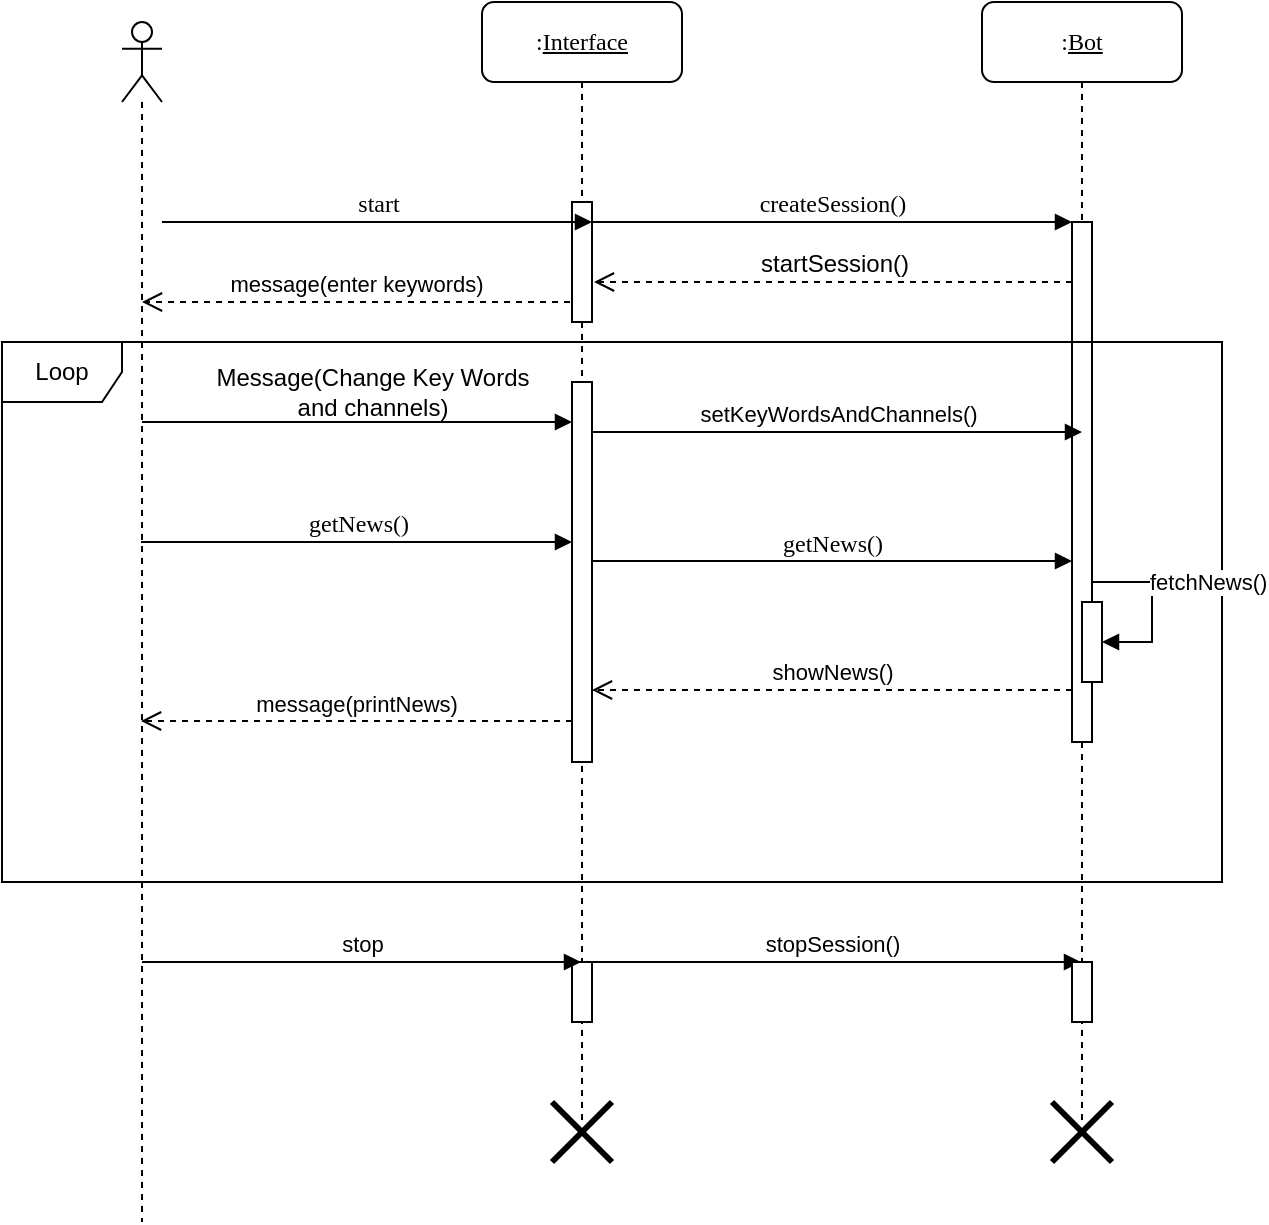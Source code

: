 <mxfile version="24.2.1" type="google">
  <diagram name="Page-1" id="13e1069c-82ec-6db2-03f1-153e76fe0fe0">
    <mxGraphModel grid="1" page="1" gridSize="10" guides="1" tooltips="1" connect="1" arrows="1" fold="1" pageScale="1" pageWidth="1100" pageHeight="850" background="none" math="0" shadow="0">
      <root>
        <mxCell id="0" />
        <mxCell id="1" parent="0" />
        <mxCell id="r54PweugZHh9L-M7T_97-32" value="" style="group" vertex="1" connectable="0" parent="1">
          <mxGeometry x="270" y="80" width="610" height="610" as="geometry" />
        </mxCell>
        <mxCell id="7baba1c4bc27f4b0-2" value=":&lt;u&gt;Interface&lt;/u&gt;" style="shape=umlLifeline;perimeter=lifelinePerimeter;whiteSpace=wrap;html=1;container=1;collapsible=0;recursiveResize=0;outlineConnect=0;rounded=1;shadow=0;comic=0;labelBackgroundColor=none;strokeWidth=1;fontFamily=Verdana;fontSize=12;align=center;" vertex="1" parent="r54PweugZHh9L-M7T_97-32">
          <mxGeometry x="240" width="100" height="560" as="geometry" />
        </mxCell>
        <mxCell id="7baba1c4bc27f4b0-10" value="" style="html=1;points=[];perimeter=orthogonalPerimeter;rounded=0;shadow=0;comic=0;labelBackgroundColor=none;strokeWidth=1;fontFamily=Verdana;fontSize=12;align=center;" vertex="1" parent="7baba1c4bc27f4b0-2">
          <mxGeometry x="45" y="100" width="10" height="60" as="geometry" />
        </mxCell>
        <mxCell id="r54PweugZHh9L-M7T_97-15" value="" style="html=1;points=[[0,0,0,0,5],[0,1,0,0,-5],[1,0,0,0,5],[1,1,0,0,-5]];perimeter=orthogonalPerimeter;outlineConnect=0;targetShapes=umlLifeline;portConstraint=eastwest;newEdgeStyle={&quot;curved&quot;:0,&quot;rounded&quot;:0};" vertex="1" parent="7baba1c4bc27f4b0-2">
          <mxGeometry x="45" y="190" width="10" height="190" as="geometry" />
        </mxCell>
        <mxCell id="r54PweugZHh9L-M7T_97-26" value="stopSession()" style="html=1;verticalAlign=bottom;endArrow=block;curved=0;rounded=0;" edge="1" parent="7baba1c4bc27f4b0-2" target="7baba1c4bc27f4b0-3">
          <mxGeometry width="80" relative="1" as="geometry">
            <mxPoint x="50" y="480" as="sourcePoint" />
            <mxPoint x="130" y="480" as="targetPoint" />
          </mxGeometry>
        </mxCell>
        <mxCell id="r54PweugZHh9L-M7T_97-29" value="" style="html=1;points=[[0,0,0,0,5],[0,1,0,0,-5],[1,0,0,0,5],[1,1,0,0,-5]];perimeter=orthogonalPerimeter;outlineConnect=0;targetShapes=umlLifeline;portConstraint=eastwest;newEdgeStyle={&quot;curved&quot;:0,&quot;rounded&quot;:0};" vertex="1" parent="7baba1c4bc27f4b0-2">
          <mxGeometry x="45" y="480" width="10" height="30" as="geometry" />
        </mxCell>
        <mxCell id="7baba1c4bc27f4b0-3" value=":&lt;u&gt;Bot&lt;/u&gt;" style="shape=umlLifeline;perimeter=lifelinePerimeter;whiteSpace=wrap;html=1;container=1;collapsible=0;recursiveResize=0;outlineConnect=0;rounded=1;shadow=0;comic=0;labelBackgroundColor=none;strokeWidth=1;fontFamily=Verdana;fontSize=12;align=center;" vertex="1" parent="r54PweugZHh9L-M7T_97-32">
          <mxGeometry x="490" width="100" height="560" as="geometry" />
        </mxCell>
        <mxCell id="7baba1c4bc27f4b0-13" value="" style="html=1;points=[];perimeter=orthogonalPerimeter;rounded=0;shadow=0;comic=0;labelBackgroundColor=none;strokeWidth=1;fontFamily=Verdana;fontSize=12;align=center;" vertex="1" parent="7baba1c4bc27f4b0-3">
          <mxGeometry x="45" y="110" width="10" height="260" as="geometry" />
        </mxCell>
        <mxCell id="r54PweugZHh9L-M7T_97-5" value="&lt;font style=&quot;font-size: 12px;&quot;&gt;startSession()&lt;/font&gt;" style="html=1;verticalAlign=bottom;endArrow=open;dashed=1;endSize=8;curved=0;rounded=0;" edge="1" parent="7baba1c4bc27f4b0-3">
          <mxGeometry relative="1" as="geometry">
            <mxPoint x="45" y="140" as="sourcePoint" />
            <mxPoint x="-194" y="140" as="targetPoint" />
          </mxGeometry>
        </mxCell>
        <mxCell id="r54PweugZHh9L-M7T_97-28" value="" style="html=1;points=[[0,0,0,0,5],[0,1,0,0,-5],[1,0,0,0,5],[1,1,0,0,-5]];perimeter=orthogonalPerimeter;outlineConnect=0;targetShapes=umlLifeline;portConstraint=eastwest;newEdgeStyle={&quot;curved&quot;:0,&quot;rounded&quot;:0};" vertex="1" parent="7baba1c4bc27f4b0-3">
          <mxGeometry x="45" y="480" width="10" height="30" as="geometry" />
        </mxCell>
        <mxCell id="r54PweugZHh9L-M7T_97-31" value="" style="shape=umlDestroy;whiteSpace=wrap;html=1;strokeWidth=3;targetShapes=umlLifeline;" vertex="1" parent="7baba1c4bc27f4b0-3">
          <mxGeometry x="35" y="550" width="30" height="30" as="geometry" />
        </mxCell>
        <mxCell id="7baba1c4bc27f4b0-11" value="getNews()" style="html=1;verticalAlign=bottom;endArrow=block;entryX=0;entryY=0;labelBackgroundColor=none;fontFamily=Verdana;fontSize=12;edgeStyle=elbowEdgeStyle;elbow=vertical;" edge="1" parent="r54PweugZHh9L-M7T_97-32">
          <mxGeometry relative="1" as="geometry">
            <mxPoint x="69.5" y="270" as="sourcePoint" />
            <mxPoint x="285" y="270" as="targetPoint" />
          </mxGeometry>
        </mxCell>
        <mxCell id="7baba1c4bc27f4b0-14" value="createSession()" style="html=1;verticalAlign=bottom;endArrow=block;entryX=0;entryY=0;labelBackgroundColor=none;fontFamily=Verdana;fontSize=12;edgeStyle=elbowEdgeStyle;elbow=vertical;" edge="1" parent="r54PweugZHh9L-M7T_97-32" source="7baba1c4bc27f4b0-10" target="7baba1c4bc27f4b0-13">
          <mxGeometry relative="1" as="geometry">
            <mxPoint x="370" y="120" as="sourcePoint" />
          </mxGeometry>
        </mxCell>
        <mxCell id="r54PweugZHh9L-M7T_97-1" value="" style="shape=umlLifeline;perimeter=lifelinePerimeter;whiteSpace=wrap;html=1;container=1;dropTarget=0;collapsible=0;recursiveResize=0;outlineConnect=0;portConstraint=eastwest;newEdgeStyle={&quot;curved&quot;:0,&quot;rounded&quot;:0};participant=umlActor;size=40;" vertex="1" parent="r54PweugZHh9L-M7T_97-32">
          <mxGeometry x="60" y="10" width="20" height="600" as="geometry" />
        </mxCell>
        <mxCell id="r54PweugZHh9L-M7T_97-4" value="stop" style="html=1;verticalAlign=bottom;endArrow=block;curved=0;rounded=0;" edge="1" parent="r54PweugZHh9L-M7T_97-32" target="7baba1c4bc27f4b0-2">
          <mxGeometry width="80" relative="1" as="geometry">
            <mxPoint x="70" y="480" as="sourcePoint" />
            <mxPoint x="150" y="480" as="targetPoint" />
          </mxGeometry>
        </mxCell>
        <mxCell id="r54PweugZHh9L-M7T_97-7" value="message(enter keywords)" style="html=1;verticalAlign=bottom;endArrow=open;dashed=1;endSize=8;curved=0;rounded=0;" edge="1" parent="r54PweugZHh9L-M7T_97-32" target="r54PweugZHh9L-M7T_97-1">
          <mxGeometry relative="1" as="geometry">
            <mxPoint x="284" y="150" as="sourcePoint" />
            <mxPoint x="204" y="150" as="targetPoint" />
          </mxGeometry>
        </mxCell>
        <mxCell id="r54PweugZHh9L-M7T_97-6" value="" style="html=1;verticalAlign=bottom;endArrow=block;curved=0;rounded=0;" edge="1" parent="r54PweugZHh9L-M7T_97-32">
          <mxGeometry width="80" relative="1" as="geometry">
            <mxPoint x="70" y="210" as="sourcePoint" />
            <mxPoint x="285" y="210" as="targetPoint" />
          </mxGeometry>
        </mxCell>
        <mxCell id="r54PweugZHh9L-M7T_97-8" value="Message(Change Key Words&lt;div&gt;and channels)&lt;/div&gt;" style="text;html=1;align=center;verticalAlign=middle;resizable=0;points=[];autosize=1;strokeColor=none;fillColor=none;" vertex="1" parent="r54PweugZHh9L-M7T_97-32">
          <mxGeometry x="95" y="175" width="180" height="40" as="geometry" />
        </mxCell>
        <mxCell id="r54PweugZHh9L-M7T_97-9" value="setKeyWordsAndChannels()" style="html=1;verticalAlign=bottom;endArrow=block;curved=0;rounded=0;" edge="1" parent="r54PweugZHh9L-M7T_97-32">
          <mxGeometry width="80" relative="1" as="geometry">
            <mxPoint x="295" y="215" as="sourcePoint" />
            <mxPoint x="540" y="215" as="targetPoint" />
          </mxGeometry>
        </mxCell>
        <mxCell id="r54PweugZHh9L-M7T_97-17" value="showNews()" style="html=1;verticalAlign=bottom;endArrow=open;dashed=1;endSize=8;curved=0;rounded=0;" edge="1" parent="r54PweugZHh9L-M7T_97-32" source="7baba1c4bc27f4b0-13">
          <mxGeometry relative="1" as="geometry">
            <mxPoint x="530" y="344" as="sourcePoint" />
            <mxPoint x="295" y="344" as="targetPoint" />
          </mxGeometry>
        </mxCell>
        <mxCell id="r54PweugZHh9L-M7T_97-20" value="Loop" style="shape=umlFrame;whiteSpace=wrap;html=1;pointerEvents=0;" vertex="1" parent="r54PweugZHh9L-M7T_97-32">
          <mxGeometry y="170" width="610" height="270" as="geometry" />
        </mxCell>
        <mxCell id="r54PweugZHh9L-M7T_97-21" value="" style="html=1;points=[[0,0,0,0,5],[0,1,0,0,-5],[1,0,0,0,5],[1,1,0,0,-5]];perimeter=orthogonalPerimeter;outlineConnect=0;targetShapes=umlLifeline;portConstraint=eastwest;newEdgeStyle={&quot;curved&quot;:0,&quot;rounded&quot;:0};" vertex="1" parent="r54PweugZHh9L-M7T_97-32">
          <mxGeometry x="540" y="300" width="10" height="40" as="geometry" />
        </mxCell>
        <mxCell id="r54PweugZHh9L-M7T_97-22" value="fetchNews()" style="html=1;align=left;spacingLeft=2;endArrow=block;rounded=0;edgeStyle=orthogonalEdgeStyle;curved=0;rounded=0;" edge="1" parent="r54PweugZHh9L-M7T_97-32" target="r54PweugZHh9L-M7T_97-21">
          <mxGeometry x="0.217" relative="1" as="geometry">
            <mxPoint x="545" y="220" as="sourcePoint" />
            <Array as="points">
              <mxPoint x="545" y="290" />
              <mxPoint x="575" y="290" />
              <mxPoint x="575" y="320" />
            </Array>
            <mxPoint as="offset" />
          </mxGeometry>
        </mxCell>
        <mxCell id="r54PweugZHh9L-M7T_97-24" value="message(printNews)" style="html=1;verticalAlign=bottom;endArrow=open;dashed=1;endSize=8;curved=0;rounded=0;" edge="1" parent="r54PweugZHh9L-M7T_97-32">
          <mxGeometry relative="1" as="geometry">
            <mxPoint x="285" y="359.5" as="sourcePoint" />
            <mxPoint x="69.5" y="359.5" as="targetPoint" />
          </mxGeometry>
        </mxCell>
        <mxCell id="r54PweugZHh9L-M7T_97-30" value="" style="shape=umlDestroy;whiteSpace=wrap;html=1;strokeWidth=3;targetShapes=umlLifeline;" vertex="1" parent="r54PweugZHh9L-M7T_97-32">
          <mxGeometry x="275" y="550" width="30" height="30" as="geometry" />
        </mxCell>
        <mxCell id="ZFouJEgVQxiFM9xxYxSX-3" value="getNews()" style="html=1;verticalAlign=bottom;endArrow=block;entryX=0;entryY=0;labelBackgroundColor=none;fontFamily=Verdana;fontSize=12;edgeStyle=elbowEdgeStyle;elbow=vertical;" edge="1" parent="r54PweugZHh9L-M7T_97-32" source="r54PweugZHh9L-M7T_97-15">
          <mxGeometry relative="1" as="geometry">
            <mxPoint x="320" y="279.5" as="sourcePoint" />
            <mxPoint x="535" y="279.5" as="targetPoint" />
          </mxGeometry>
        </mxCell>
        <mxCell id="ZFouJEgVQxiFM9xxYxSX-1" value="start" style="html=1;verticalAlign=bottom;endArrow=block;entryX=0;entryY=0;labelBackgroundColor=none;fontFamily=Verdana;fontSize=12;edgeStyle=elbowEdgeStyle;elbow=vertical;" edge="1" parent="1">
          <mxGeometry relative="1" as="geometry">
            <mxPoint x="350" y="190" as="sourcePoint" />
            <mxPoint x="565" y="190" as="targetPoint" />
          </mxGeometry>
        </mxCell>
      </root>
    </mxGraphModel>
  </diagram>
</mxfile>
